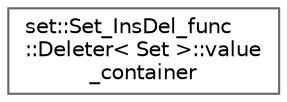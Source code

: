 digraph "类继承关系图"
{
 // LATEX_PDF_SIZE
  bgcolor="transparent";
  edge [fontname=Helvetica,fontsize=10,labelfontname=Helvetica,labelfontsize=10];
  node [fontname=Helvetica,fontsize=10,shape=box,height=0.2,width=0.4];
  rankdir="LR";
  Node0 [id="Node000000",label="set::Set_InsDel_func\l::Deleter\< Set \>::value\l_container",height=0.2,width=0.4,color="grey40", fillcolor="white", style="filled",URL="$structset_1_1_set___ins_del__func_1_1_deleter_1_1value__container.html",tooltip=" "];
}
